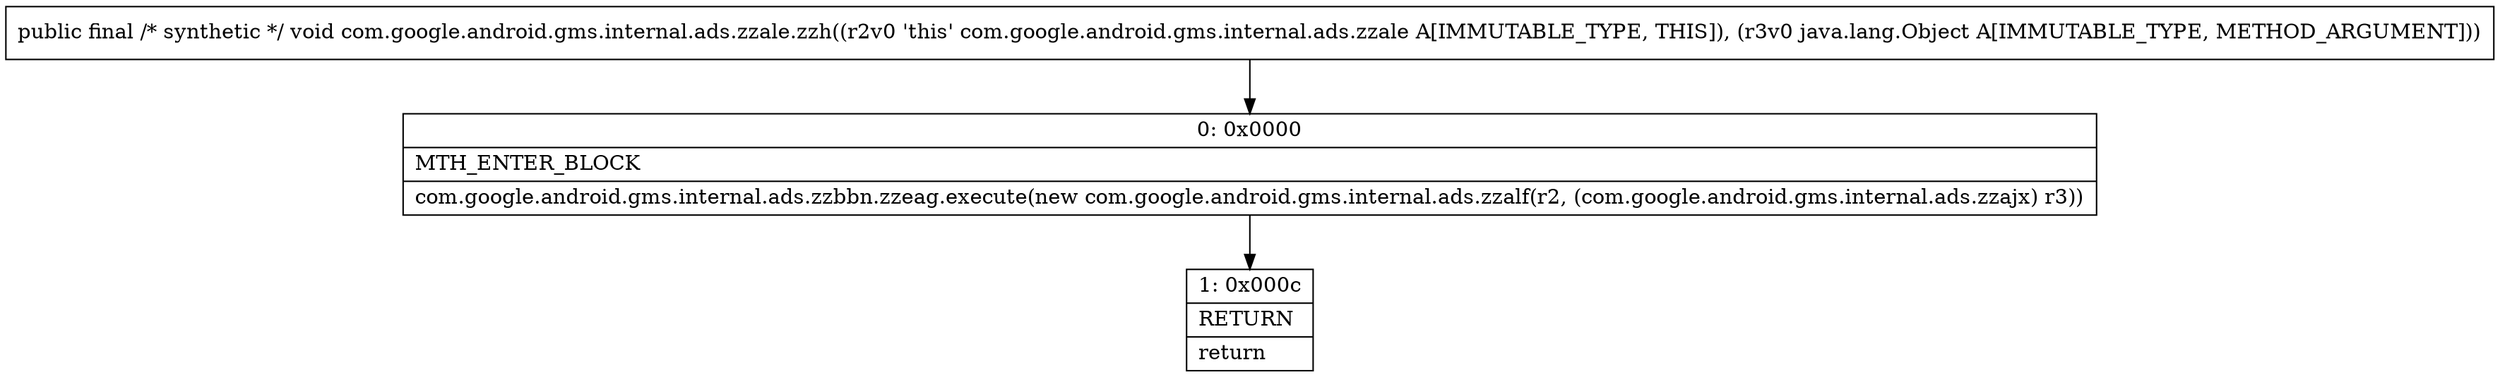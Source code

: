 digraph "CFG forcom.google.android.gms.internal.ads.zzale.zzh(Ljava\/lang\/Object;)V" {
Node_0 [shape=record,label="{0\:\ 0x0000|MTH_ENTER_BLOCK\l|com.google.android.gms.internal.ads.zzbbn.zzeag.execute(new com.google.android.gms.internal.ads.zzalf(r2, (com.google.android.gms.internal.ads.zzajx) r3))\l}"];
Node_1 [shape=record,label="{1\:\ 0x000c|RETURN\l|return\l}"];
MethodNode[shape=record,label="{public final \/* synthetic *\/ void com.google.android.gms.internal.ads.zzale.zzh((r2v0 'this' com.google.android.gms.internal.ads.zzale A[IMMUTABLE_TYPE, THIS]), (r3v0 java.lang.Object A[IMMUTABLE_TYPE, METHOD_ARGUMENT])) }"];
MethodNode -> Node_0;
Node_0 -> Node_1;
}

